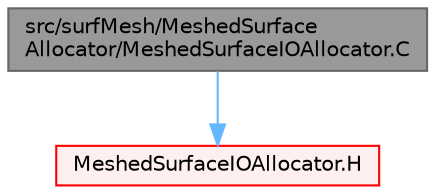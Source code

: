 digraph "src/surfMesh/MeshedSurfaceAllocator/MeshedSurfaceIOAllocator.C"
{
 // LATEX_PDF_SIZE
  bgcolor="transparent";
  edge [fontname=Helvetica,fontsize=10,labelfontname=Helvetica,labelfontsize=10];
  node [fontname=Helvetica,fontsize=10,shape=box,height=0.2,width=0.4];
  Node1 [id="Node000001",label="src/surfMesh/MeshedSurface\lAllocator/MeshedSurfaceIOAllocator.C",height=0.2,width=0.4,color="gray40", fillcolor="grey60", style="filled", fontcolor="black",tooltip=" "];
  Node1 -> Node2 [id="edge1_Node000001_Node000002",color="steelblue1",style="solid",tooltip=" "];
  Node2 [id="Node000002",label="MeshedSurfaceIOAllocator.H",height=0.2,width=0.4,color="red", fillcolor="#FFF0F0", style="filled",URL="$MeshedSurfaceIOAllocator_8H.html",tooltip=" "];
}
